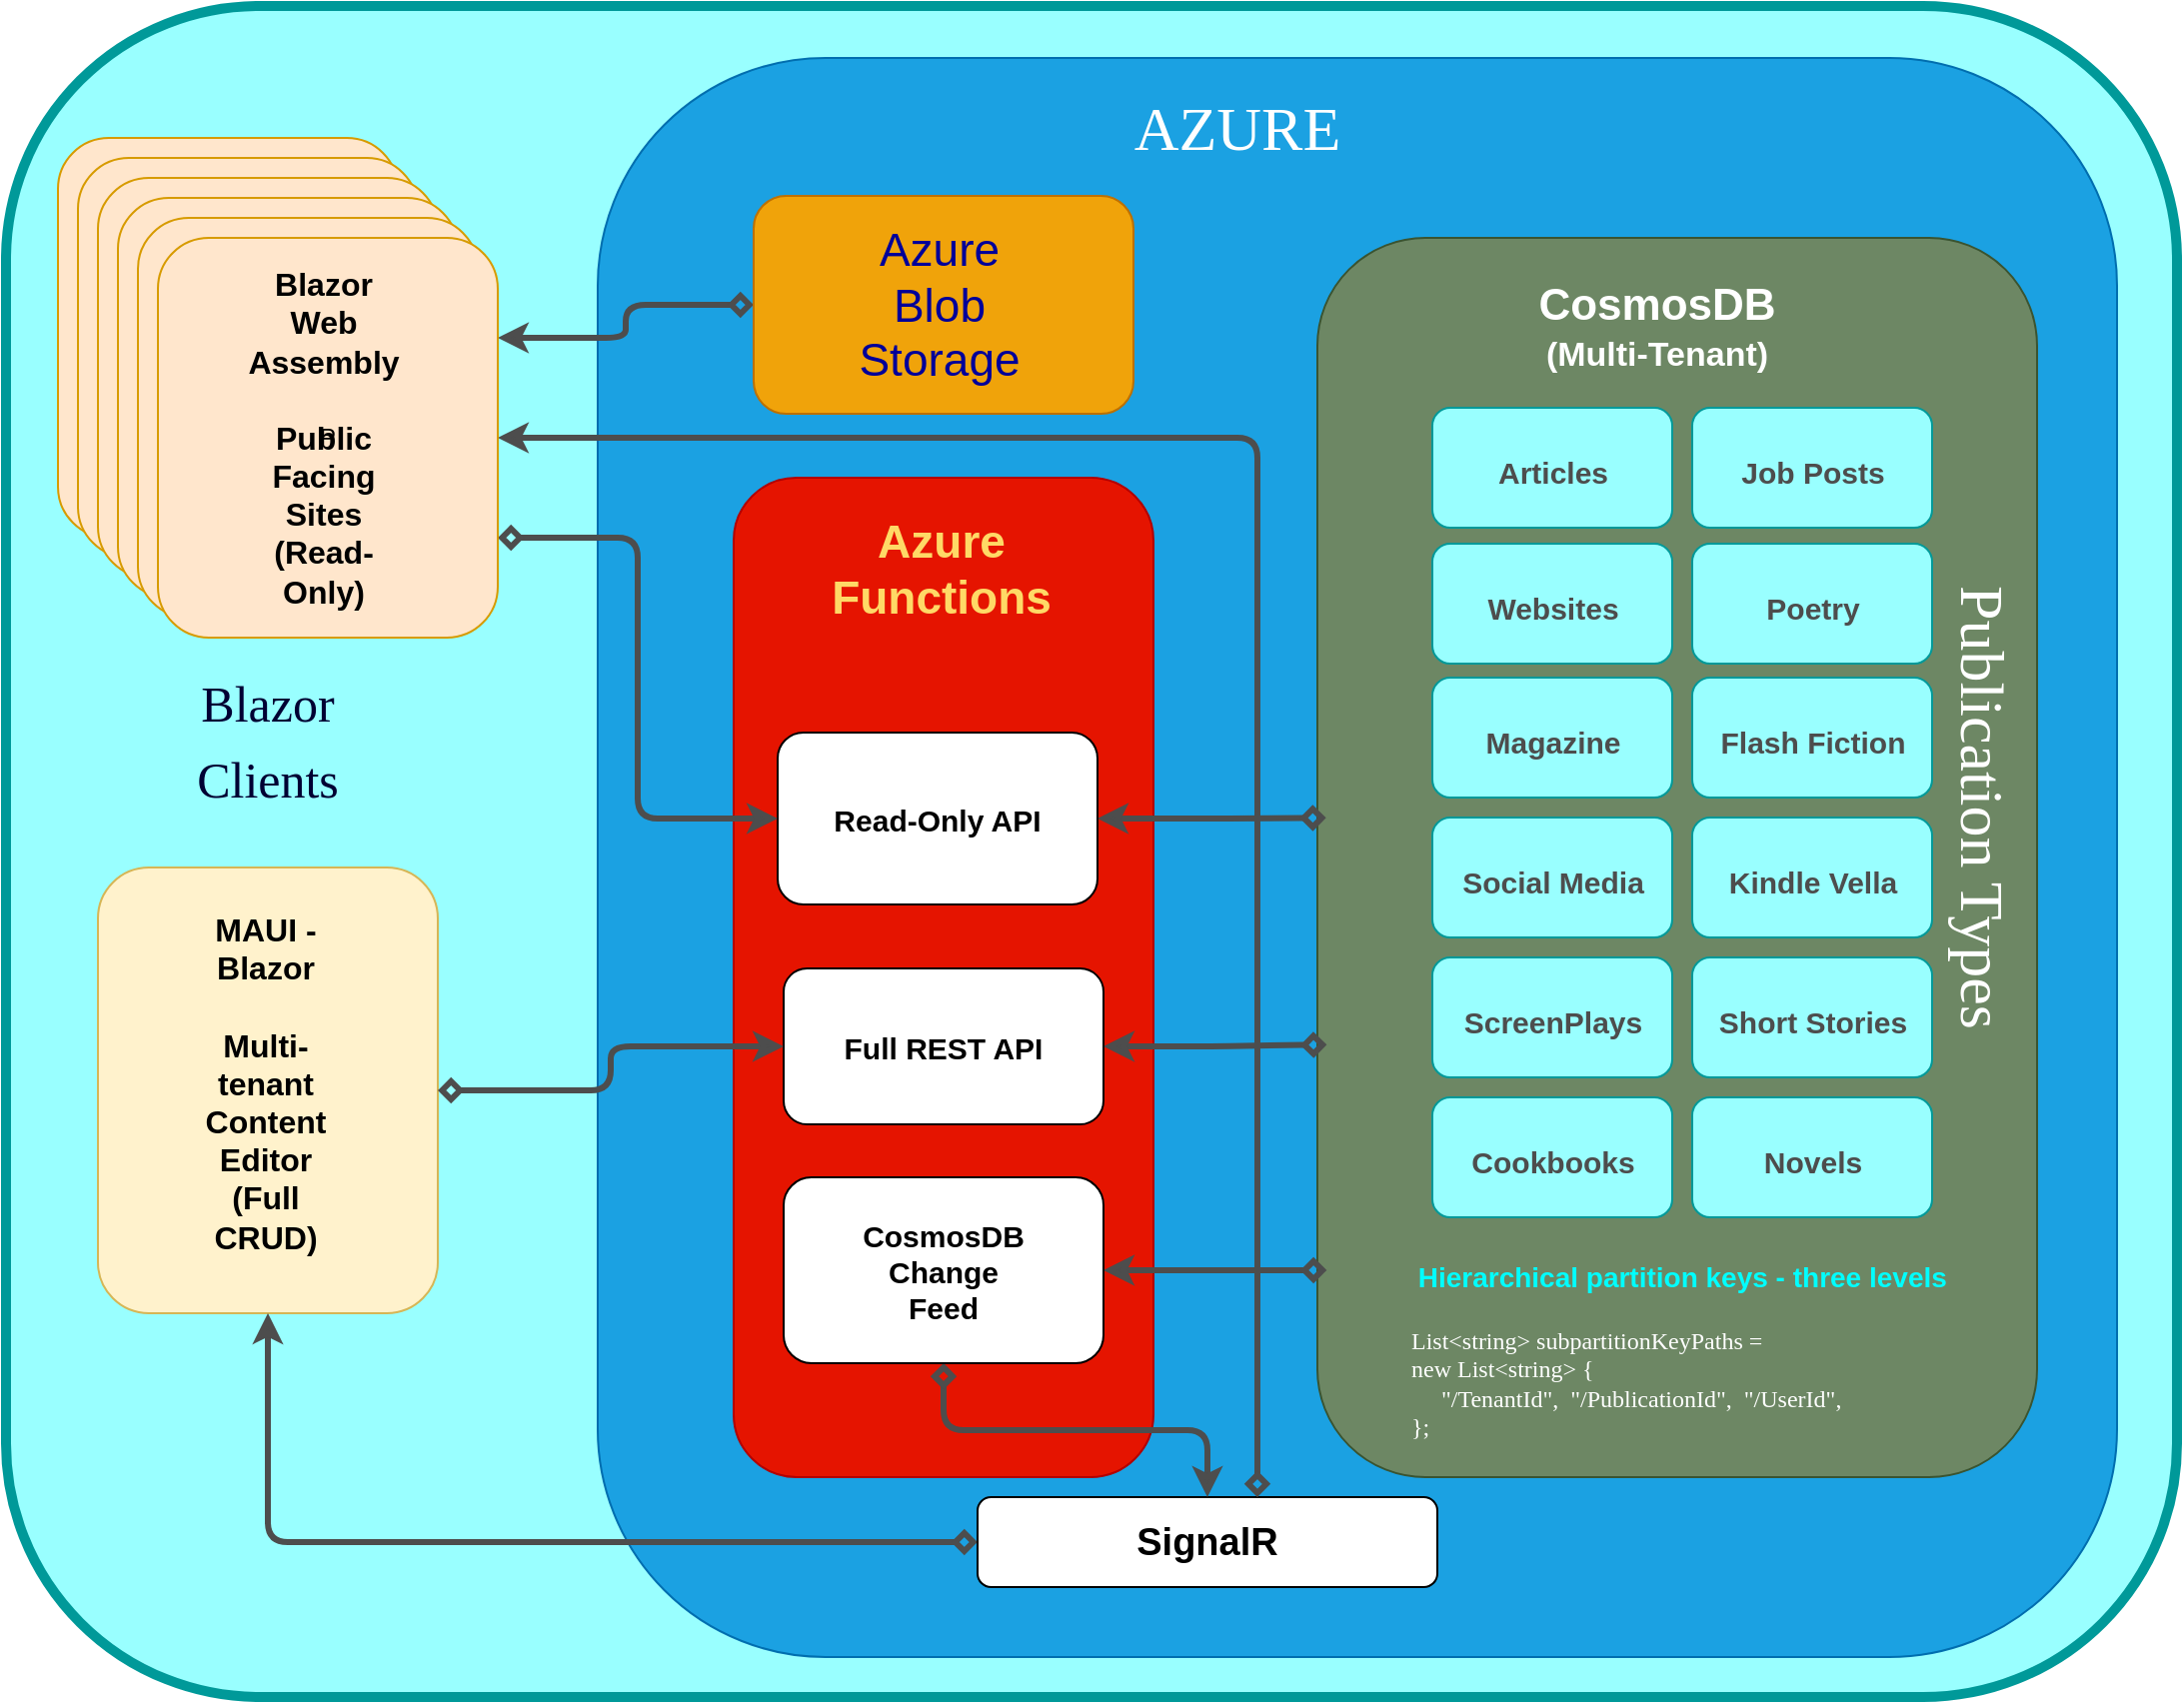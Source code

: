 <mxfile version="20.1.4" type="github">
  <diagram id="2WDbaUwblFmEULSqzccV" name="Page-1">
    <mxGraphModel dx="1697" dy="949" grid="1" gridSize="10" guides="1" tooltips="1" connect="1" arrows="1" fold="1" page="1" pageScale="1" pageWidth="1100" pageHeight="850" math="0" shadow="0">
      <root>
        <mxCell id="0" />
        <mxCell id="1" parent="0" />
        <mxCell id="p9uKidsyLBFloci6g_Ar-22" value="" style="rounded=1;whiteSpace=wrap;html=1;shadow=0;fontSize=23;fontColor=#000099;strokeColor=#009999;strokeWidth=5;fillColor=#99FFFF;" parent="1" vertex="1">
          <mxGeometry x="4" y="4" width="1086" height="846" as="geometry" />
        </mxCell>
        <mxCell id="p9uKidsyLBFloci6g_Ar-7" value="" style="rounded=1;whiteSpace=wrap;html=1;fillColor=#1ba1e2;fontColor=#ffffff;strokeColor=#006EAF;" parent="1" vertex="1">
          <mxGeometry x="300" y="30" width="760" height="800" as="geometry" />
        </mxCell>
        <mxCell id="p9uKidsyLBFloci6g_Ar-1" value="P" style="rounded=1;whiteSpace=wrap;html=1;fillColor=#ffe6cc;strokeColor=#d79b00;" parent="1" vertex="1">
          <mxGeometry x="30" y="70" width="170" height="200" as="geometry" />
        </mxCell>
        <mxCell id="p9uKidsyLBFloci6g_Ar-2" value="" style="rounded=1;whiteSpace=wrap;html=1;fillColor=#fff2cc;strokeColor=#d6b656;" parent="1" vertex="1">
          <mxGeometry x="50" y="435" width="170" height="223" as="geometry" />
        </mxCell>
        <mxCell id="p9uKidsyLBFloci6g_Ar-62" style="edgeStyle=orthogonalEdgeStyle;rounded=1;orthogonalLoop=1;jettySize=auto;html=1;entryX=1;entryY=0.25;entryDx=0;entryDy=0;fontFamily=Verdana;fontSize=31;fontColor=#FFFFFF;startArrow=diamond;startFill=0;strokeColor=#4D4D4D;strokeWidth=3;" parent="1" source="p9uKidsyLBFloci6g_Ar-3" target="p9uKidsyLBFloci6g_Ar-41" edge="1">
          <mxGeometry relative="1" as="geometry" />
        </mxCell>
        <mxCell id="p9uKidsyLBFloci6g_Ar-3" value="" style="rounded=1;whiteSpace=wrap;html=1;fillColor=#f0a30a;fontColor=#000000;strokeColor=#BD7000;" parent="1" vertex="1">
          <mxGeometry x="378" y="99" width="190" height="109" as="geometry" />
        </mxCell>
        <mxCell id="p9uKidsyLBFloci6g_Ar-4" value="" style="rounded=1;whiteSpace=wrap;html=1;fillColor=#e51400;fontColor=#ffffff;strokeColor=#B20000;" parent="1" vertex="1">
          <mxGeometry x="368" y="240" width="210" height="500" as="geometry" />
        </mxCell>
        <mxCell id="p9uKidsyLBFloci6g_Ar-59" style="edgeStyle=orthogonalEdgeStyle;rounded=1;orthogonalLoop=1;jettySize=auto;html=1;fontFamily=Verdana;fontSize=31;fontColor=#FFFFFF;startArrow=diamond;startFill=0;strokeColor=#4D4D4D;strokeWidth=3;" parent="1" source="p9uKidsyLBFloci6g_Ar-5" target="p9uKidsyLBFloci6g_Ar-2" edge="1">
          <mxGeometry relative="1" as="geometry" />
        </mxCell>
        <mxCell id="p9uKidsyLBFloci6g_Ar-5" value="&lt;font style=&quot;font-size: 19px;&quot;&gt;&lt;b&gt;SignalR&lt;/b&gt;&lt;/font&gt;" style="rounded=1;whiteSpace=wrap;html=1;" parent="1" vertex="1">
          <mxGeometry x="490" y="750" width="230" height="45" as="geometry" />
        </mxCell>
        <mxCell id="p9uKidsyLBFloci6g_Ar-6" value="" style="rounded=1;whiteSpace=wrap;html=1;fillColor=#6d8764;fontColor=#ffffff;strokeColor=#3A5431;" parent="1" vertex="1">
          <mxGeometry x="660" y="120" width="360" height="620" as="geometry" />
        </mxCell>
        <mxCell id="p9uKidsyLBFloci6g_Ar-58" style="edgeStyle=orthogonalEdgeStyle;rounded=1;orthogonalLoop=1;jettySize=auto;html=1;entryX=0.5;entryY=0;entryDx=0;entryDy=0;fontFamily=Verdana;fontSize=31;fontColor=#FFFFFF;startArrow=diamond;startFill=0;strokeColor=#4D4D4D;strokeWidth=3;" parent="1" source="p9uKidsyLBFloci6g_Ar-10" target="p9uKidsyLBFloci6g_Ar-5" edge="1">
          <mxGeometry relative="1" as="geometry" />
        </mxCell>
        <mxCell id="p9uKidsyLBFloci6g_Ar-63" style="edgeStyle=orthogonalEdgeStyle;rounded=1;orthogonalLoop=1;jettySize=auto;html=1;entryX=0.013;entryY=0.833;entryDx=0;entryDy=0;entryPerimeter=0;fontFamily=Verdana;fontSize=31;fontColor=#FFFFFF;startArrow=classic;startFill=1;endArrow=diamond;endFill=0;strokeColor=#4D4D4D;strokeWidth=3;" parent="1" source="p9uKidsyLBFloci6g_Ar-10" target="p9uKidsyLBFloci6g_Ar-6" edge="1">
          <mxGeometry relative="1" as="geometry" />
        </mxCell>
        <mxCell id="p9uKidsyLBFloci6g_Ar-10" value="&lt;font style=&quot;font-size: 15px;&quot;&gt;&lt;b&gt;CosmosDB&lt;br&gt;Change&lt;br&gt;Feed&lt;/b&gt;&lt;/font&gt;" style="rounded=1;whiteSpace=wrap;html=1;" parent="1" vertex="1">
          <mxGeometry x="393" y="590" width="160" height="93" as="geometry" />
        </mxCell>
        <mxCell id="p9uKidsyLBFloci6g_Ar-65" style="edgeStyle=orthogonalEdgeStyle;rounded=1;orthogonalLoop=1;jettySize=auto;html=1;entryX=0.012;entryY=0.468;entryDx=0;entryDy=0;entryPerimeter=0;fontFamily=Verdana;fontSize=31;fontColor=#FFFFFF;startArrow=classic;startFill=1;endArrow=diamond;endFill=0;strokeColor=#4D4D4D;strokeWidth=3;" parent="1" source="p9uKidsyLBFloci6g_Ar-11" target="p9uKidsyLBFloci6g_Ar-6" edge="1">
          <mxGeometry relative="1" as="geometry" />
        </mxCell>
        <mxCell id="p9uKidsyLBFloci6g_Ar-11" value="&lt;font style=&quot;font-size: 15px;&quot;&gt;&lt;b&gt;Read-Only API&lt;/b&gt;&lt;/font&gt;" style="rounded=1;whiteSpace=wrap;html=1;" parent="1" vertex="1">
          <mxGeometry x="390" y="367.5" width="160" height="86" as="geometry" />
        </mxCell>
        <mxCell id="p9uKidsyLBFloci6g_Ar-64" style="edgeStyle=orthogonalEdgeStyle;rounded=1;orthogonalLoop=1;jettySize=auto;html=1;exitX=1;exitY=0.5;exitDx=0;exitDy=0;entryX=0.013;entryY=0.651;entryDx=0;entryDy=0;entryPerimeter=0;fontFamily=Verdana;fontSize=31;fontColor=#FFFFFF;startArrow=classic;startFill=1;endArrow=diamond;endFill=0;strokeColor=#4D4D4D;strokeWidth=3;" parent="1" source="p9uKidsyLBFloci6g_Ar-12" target="p9uKidsyLBFloci6g_Ar-6" edge="1">
          <mxGeometry relative="1" as="geometry" />
        </mxCell>
        <mxCell id="p9uKidsyLBFloci6g_Ar-12" value="&lt;font style=&quot;font-size: 15px;&quot;&gt;&lt;b&gt;Full REST API&lt;/b&gt;&lt;/font&gt;" style="rounded=1;whiteSpace=wrap;html=1;" parent="1" vertex="1">
          <mxGeometry x="393" y="485.5" width="160" height="78" as="geometry" />
        </mxCell>
        <mxCell id="p9uKidsyLBFloci6g_Ar-16" value="&lt;div style=&quot;&quot;&gt;&lt;span style=&quot;font-size: 23px; color: rgb(255, 217, 102); background-color: initial;&quot;&gt;&lt;b&gt;Azure Functions&lt;/b&gt;&lt;/span&gt;&lt;/div&gt;" style="text;html=1;strokeColor=none;fillColor=none;align=center;verticalAlign=middle;whiteSpace=wrap;rounded=1;shadow=0;fontSize=18;fontColor=#000000;" parent="1" vertex="1">
          <mxGeometry x="432" y="271" width="80" height="30" as="geometry" />
        </mxCell>
        <mxCell id="p9uKidsyLBFloci6g_Ar-17" value="&lt;font color=&quot;#000099&quot;&gt;Azure Blob&lt;br&gt;Storage&lt;br&gt;&lt;/font&gt;" style="text;html=1;strokeColor=none;fillColor=none;align=center;verticalAlign=middle;whiteSpace=wrap;rounded=1;shadow=0;fontSize=23;fontColor=#FFD966;" parent="1" vertex="1">
          <mxGeometry x="441" y="139" width="60" height="30" as="geometry" />
        </mxCell>
        <mxCell id="p9uKidsyLBFloci6g_Ar-20" value="&lt;font style=&quot;font-size: 16px;&quot; color=&quot;#000000&quot;&gt;&lt;b&gt;MAUI -Blazor&lt;br&gt;&lt;br&gt;Multi-tenant&lt;br&gt;Content&lt;br&gt;Editor&lt;br&gt;(Full CRUD)&lt;/b&gt;&lt;br&gt;&lt;/font&gt;" style="text;html=1;strokeColor=none;fillColor=none;align=center;verticalAlign=middle;whiteSpace=wrap;rounded=1;shadow=0;" parent="1" vertex="1">
          <mxGeometry x="104" y="528" width="60" height="30" as="geometry" />
        </mxCell>
        <mxCell id="p9uKidsyLBFloci6g_Ar-23" value="&lt;font style=&quot;&quot; color=&quot;#ffffff&quot;&gt;&lt;b style=&quot;&quot;&gt;&lt;font style=&quot;font-size: 22px;&quot;&gt;CosmosDB&lt;/font&gt;&lt;br&gt;&lt;span style=&quot;font-size: 17px;&quot;&gt;(Multi-Tenant)&lt;/span&gt;&lt;br&gt;&lt;/b&gt;&lt;/font&gt;" style="text;html=1;strokeColor=none;fillColor=none;align=center;verticalAlign=middle;whiteSpace=wrap;rounded=1;shadow=0;fontSize=19;fontColor=#000099;" parent="1" vertex="1">
          <mxGeometry x="760" y="150" width="140" height="30" as="geometry" />
        </mxCell>
        <mxCell id="p9uKidsyLBFloci6g_Ar-24" value="&lt;font size=&quot;1&quot; color=&quot;#4d4d4d&quot;&gt;&lt;b style=&quot;font-size: 15px;&quot;&gt;Articles&lt;/b&gt;&lt;/font&gt;" style="rounded=1;whiteSpace=wrap;html=1;shadow=0;fontSize=23;fontColor=#FFFFFF;strokeColor=#009999;strokeWidth=1;fillColor=#99FFFF;" parent="1" vertex="1">
          <mxGeometry x="717.5" y="205" width="120" height="60" as="geometry" />
        </mxCell>
        <mxCell id="p9uKidsyLBFloci6g_Ar-25" value="&lt;font size=&quot;1&quot; color=&quot;#4d4d4d&quot;&gt;&lt;b style=&quot;font-size: 15px;&quot;&gt;Websites&lt;/b&gt;&lt;/font&gt;" style="rounded=1;whiteSpace=wrap;html=1;shadow=0;fontSize=23;fontColor=#FFFFFF;strokeColor=#009999;strokeWidth=1;fillColor=#99FFFF;" parent="1" vertex="1">
          <mxGeometry x="717.5" y="273" width="120" height="60" as="geometry" />
        </mxCell>
        <mxCell id="p9uKidsyLBFloci6g_Ar-26" value="&lt;font color=&quot;#4d4d4d&quot;&gt;&lt;span style=&quot;font-size: 15px;&quot;&gt;&lt;b&gt;Magazine&lt;/b&gt;&lt;/span&gt;&lt;/font&gt;" style="rounded=1;whiteSpace=wrap;html=1;shadow=0;fontSize=23;fontColor=#FFFFFF;strokeColor=#009999;strokeWidth=1;fillColor=#99FFFF;" parent="1" vertex="1">
          <mxGeometry x="717.5" y="340" width="120" height="60" as="geometry" />
        </mxCell>
        <mxCell id="p9uKidsyLBFloci6g_Ar-27" value="&lt;font color=&quot;#4d4d4d&quot;&gt;&lt;span style=&quot;font-size: 15px;&quot;&gt;&lt;b&gt;Social Media&lt;/b&gt;&lt;/span&gt;&lt;/font&gt;" style="rounded=1;whiteSpace=wrap;html=1;shadow=0;fontSize=23;fontColor=#FFFFFF;strokeColor=#009999;strokeWidth=1;fillColor=#99FFFF;" parent="1" vertex="1">
          <mxGeometry x="717.5" y="410" width="120" height="60" as="geometry" />
        </mxCell>
        <mxCell id="p9uKidsyLBFloci6g_Ar-28" value="&lt;font color=&quot;#4d4d4d&quot;&gt;&lt;span style=&quot;font-size: 15px;&quot;&gt;&lt;b&gt;ScreenPlays&lt;/b&gt;&lt;/span&gt;&lt;/font&gt;" style="rounded=1;whiteSpace=wrap;html=1;shadow=0;fontSize=23;fontColor=#FFFFFF;strokeColor=#009999;strokeWidth=1;fillColor=#99FFFF;" parent="1" vertex="1">
          <mxGeometry x="717.5" y="480" width="120" height="60" as="geometry" />
        </mxCell>
        <mxCell id="p9uKidsyLBFloci6g_Ar-29" value="&lt;font color=&quot;#4d4d4d&quot;&gt;&lt;span style=&quot;font-size: 15px;&quot;&gt;&lt;b&gt;Cookbooks&lt;/b&gt;&lt;/span&gt;&lt;/font&gt;" style="rounded=1;whiteSpace=wrap;html=1;shadow=0;fontSize=23;fontColor=#FFFFFF;strokeColor=#009999;strokeWidth=1;fillColor=#99FFFF;" parent="1" vertex="1">
          <mxGeometry x="717.5" y="550" width="120" height="60" as="geometry" />
        </mxCell>
        <mxCell id="p9uKidsyLBFloci6g_Ar-37" value="P" style="rounded=1;whiteSpace=wrap;html=1;fillColor=#ffe6cc;strokeColor=#d79b00;" parent="1" vertex="1">
          <mxGeometry x="40" y="80" width="170" height="200" as="geometry" />
        </mxCell>
        <mxCell id="p9uKidsyLBFloci6g_Ar-38" value="P" style="rounded=1;whiteSpace=wrap;html=1;fillColor=#ffe6cc;strokeColor=#d79b00;" parent="1" vertex="1">
          <mxGeometry x="50" y="90" width="170" height="200" as="geometry" />
        </mxCell>
        <mxCell id="p9uKidsyLBFloci6g_Ar-39" value="P" style="rounded=1;whiteSpace=wrap;html=1;fillColor=#ffe6cc;strokeColor=#d79b00;" parent="1" vertex="1">
          <mxGeometry x="60" y="100" width="170" height="200" as="geometry" />
        </mxCell>
        <mxCell id="p9uKidsyLBFloci6g_Ar-40" value="P" style="rounded=1;whiteSpace=wrap;html=1;fillColor=#ffe6cc;strokeColor=#d79b00;" parent="1" vertex="1">
          <mxGeometry x="70" y="110" width="170" height="200" as="geometry" />
        </mxCell>
        <mxCell id="p9uKidsyLBFloci6g_Ar-55" style="edgeStyle=orthogonalEdgeStyle;rounded=1;orthogonalLoop=1;jettySize=auto;html=1;exitX=1;exitY=0.75;exitDx=0;exitDy=0;entryX=0;entryY=0.5;entryDx=0;entryDy=0;fontFamily=Verdana;fontSize=12;fontColor=#FFFFFF;startArrow=diamond;startFill=0;strokeColor=#4D4D4D;strokeWidth=3;" parent="1" source="p9uKidsyLBFloci6g_Ar-41" target="p9uKidsyLBFloci6g_Ar-11" edge="1">
          <mxGeometry relative="1" as="geometry" />
        </mxCell>
        <mxCell id="p9uKidsyLBFloci6g_Ar-60" style="edgeStyle=orthogonalEdgeStyle;rounded=1;orthogonalLoop=1;jettySize=auto;html=1;fontFamily=Verdana;fontSize=31;fontColor=#FFFFFF;startArrow=classic;startFill=1;strokeColor=#4D4D4D;strokeWidth=3;endArrow=diamond;endFill=0;" parent="1" source="p9uKidsyLBFloci6g_Ar-41" target="p9uKidsyLBFloci6g_Ar-5" edge="1">
          <mxGeometry relative="1" as="geometry">
            <Array as="points">
              <mxPoint x="630" y="220" />
            </Array>
          </mxGeometry>
        </mxCell>
        <mxCell id="p9uKidsyLBFloci6g_Ar-41" value="P" style="rounded=1;whiteSpace=wrap;html=1;fillColor=#ffe6cc;strokeColor=#d79b00;" parent="1" vertex="1">
          <mxGeometry x="80" y="120" width="170" height="200" as="geometry" />
        </mxCell>
        <mxCell id="p9uKidsyLBFloci6g_Ar-13" value="&lt;font style=&quot;font-size: 16px;&quot; color=&quot;#000000&quot;&gt;&lt;b&gt;Blazor&lt;br&gt;Web&lt;br&gt;Assembly&lt;br&gt;&lt;br&gt;Public&lt;br&gt;Facing&lt;br&gt;Sites&lt;br&gt;(Read-Only)&lt;/b&gt;&lt;br&gt;&lt;/font&gt;" style="text;html=1;strokeColor=none;fillColor=none;align=center;verticalAlign=middle;whiteSpace=wrap;rounded=1;shadow=0;" parent="1" vertex="1">
          <mxGeometry x="133" y="205" width="60" height="30" as="geometry" />
        </mxCell>
        <mxCell id="p9uKidsyLBFloci6g_Ar-46" value="&lt;font color=&quot;#4d4d4d&quot;&gt;&lt;span style=&quot;font-size: 15px;&quot;&gt;&lt;b&gt;Job Posts&lt;/b&gt;&lt;/span&gt;&lt;/font&gt;" style="rounded=1;whiteSpace=wrap;html=1;shadow=0;fontSize=23;fontColor=#FFFFFF;strokeColor=#009999;strokeWidth=1;fillColor=#99FFFF;" parent="1" vertex="1">
          <mxGeometry x="847.5" y="205" width="120" height="60" as="geometry" />
        </mxCell>
        <mxCell id="p9uKidsyLBFloci6g_Ar-47" value="&lt;font color=&quot;#4d4d4d&quot;&gt;&lt;span style=&quot;font-size: 15px;&quot;&gt;&lt;b&gt;Poetry&lt;/b&gt;&lt;/span&gt;&lt;/font&gt;" style="rounded=1;whiteSpace=wrap;html=1;shadow=0;fontSize=23;fontColor=#FFFFFF;strokeColor=#009999;strokeWidth=1;fillColor=#99FFFF;" parent="1" vertex="1">
          <mxGeometry x="847.5" y="273" width="120" height="60" as="geometry" />
        </mxCell>
        <mxCell id="p9uKidsyLBFloci6g_Ar-48" value="&lt;font color=&quot;#4d4d4d&quot;&gt;&lt;span style=&quot;font-size: 15px;&quot;&gt;&lt;b&gt;Flash Fiction&lt;/b&gt;&lt;/span&gt;&lt;/font&gt;" style="rounded=1;whiteSpace=wrap;html=1;shadow=0;fontSize=23;fontColor=#FFFFFF;strokeColor=#009999;strokeWidth=1;fillColor=#99FFFF;" parent="1" vertex="1">
          <mxGeometry x="847.5" y="340" width="120" height="60" as="geometry" />
        </mxCell>
        <mxCell id="p9uKidsyLBFloci6g_Ar-49" value="&lt;font color=&quot;#4d4d4d&quot;&gt;&lt;span style=&quot;font-size: 15px;&quot;&gt;&lt;b&gt;Kindle Vella&lt;/b&gt;&lt;/span&gt;&lt;/font&gt;" style="rounded=1;whiteSpace=wrap;html=1;shadow=0;fontSize=23;fontColor=#FFFFFF;strokeColor=#009999;strokeWidth=1;fillColor=#99FFFF;" parent="1" vertex="1">
          <mxGeometry x="847.5" y="410" width="120" height="60" as="geometry" />
        </mxCell>
        <mxCell id="p9uKidsyLBFloci6g_Ar-50" value="&lt;font color=&quot;#4d4d4d&quot;&gt;&lt;span style=&quot;font-size: 15px;&quot;&gt;&lt;b&gt;Short Stories&lt;/b&gt;&lt;/span&gt;&lt;/font&gt;" style="rounded=1;whiteSpace=wrap;html=1;shadow=0;fontSize=23;fontColor=#FFFFFF;strokeColor=#009999;strokeWidth=1;fillColor=#99FFFF;" parent="1" vertex="1">
          <mxGeometry x="847.5" y="480" width="120" height="60" as="geometry" />
        </mxCell>
        <mxCell id="p9uKidsyLBFloci6g_Ar-51" value="&lt;font color=&quot;#4d4d4d&quot;&gt;&lt;span style=&quot;font-size: 15px;&quot;&gt;&lt;b&gt;Novels&lt;/b&gt;&lt;/span&gt;&lt;/font&gt;" style="rounded=1;whiteSpace=wrap;html=1;shadow=0;fontSize=23;fontColor=#FFFFFF;strokeColor=#009999;strokeWidth=1;fillColor=#99FFFF;" parent="1" vertex="1">
          <mxGeometry x="847.5" y="550" width="120" height="60" as="geometry" />
        </mxCell>
        <mxCell id="p9uKidsyLBFloci6g_Ar-52" value="&lt;div style=&quot;font-size: 12px;&quot;&gt;&lt;font style=&quot;font-size: 12px;&quot;&gt;&lt;font color=&quot;#ffffff&quot;&gt;&amp;nbsp;&lt;/font&gt;&lt;b style=&quot;&quot;&gt;&lt;font style=&quot;font-size: 14px;&quot; color=&quot;#00ffff&quot;&gt;Hierarchical partition keys - three levels&lt;/font&gt;&lt;/b&gt;&lt;/font&gt;&lt;/div&gt;" style="text;html=1;strokeColor=none;fillColor=none;align=left;verticalAlign=middle;whiteSpace=wrap;rounded=1;shadow=0;fontSize=22;fontColor=#4D4D4D;" parent="1" vertex="1">
          <mxGeometry x="705" y="625" width="290" height="30" as="geometry" />
        </mxCell>
        <mxCell id="p9uKidsyLBFloci6g_Ar-53" value="&lt;div style=&quot;&quot;&gt;&lt;font face=&quot;Verdana&quot; color=&quot;#ffffff&quot; style=&quot;font-size: 12px;&quot;&gt;List&amp;lt;string&amp;gt; subpartitionKeyPaths =&amp;nbsp;&lt;/font&gt;&lt;/div&gt;&lt;div style=&quot;&quot;&gt;&lt;font face=&quot;Verdana&quot; color=&quot;#ffffff&quot; style=&quot;font-size: 12px;&quot;&gt;&lt;span style=&quot;&quot;&gt; &lt;/span&gt;new List&amp;lt;string&amp;gt; {&amp;nbsp;&lt;/font&gt;&lt;/div&gt;&lt;div style=&quot;&quot;&gt;&lt;font face=&quot;Verdana&quot; color=&quot;#ffffff&quot; style=&quot;font-size: 12px;&quot;&gt;&amp;nbsp; &amp;nbsp;&amp;nbsp;&lt;span style=&quot;&quot;&gt; &lt;/span&gt;&lt;span style=&quot;&quot;&gt; &lt;/span&gt;&quot;/TenantId&quot;,&amp;nbsp;&lt;span style=&quot;background-color: initial;&quot;&gt;&amp;nbsp;&quot;/PublicationId&quot;,&amp;nbsp;&amp;nbsp;&lt;/span&gt;&lt;span style=&quot;background-color: initial;&quot;&gt;&quot;/UserId&quot;,&lt;/span&gt;&lt;/font&gt;&lt;/div&gt;&lt;div style=&quot;&quot;&gt;&lt;font face=&quot;Verdana&quot; color=&quot;#ffffff&quot; style=&quot;font-size: 12px;&quot;&gt;};&lt;/font&gt;&lt;/div&gt;" style="text;html=1;strokeColor=none;fillColor=none;align=left;verticalAlign=middle;whiteSpace=wrap;rounded=1;shadow=0;fontFamily=Times New Roman;fontSize=12;fontColor=#FFFF00;" parent="1" vertex="1">
          <mxGeometry x="705" y="678" width="275" height="30" as="geometry" />
        </mxCell>
        <mxCell id="p9uKidsyLBFloci6g_Ar-56" value="&lt;font style=&quot;font-size: 31px;&quot;&gt;AZURE&lt;/font&gt;" style="text;html=1;strokeColor=none;fillColor=none;align=center;verticalAlign=middle;whiteSpace=wrap;rounded=1;shadow=0;fontFamily=Verdana;fontSize=12;fontColor=#FFFFFF;" parent="1" vertex="1">
          <mxGeometry x="590" y="50" width="60" height="30" as="geometry" />
        </mxCell>
        <mxCell id="p9uKidsyLBFloci6g_Ar-66" value="Publication Types" style="text;html=1;strokeColor=none;fillColor=none;align=center;verticalAlign=middle;whiteSpace=wrap;rounded=1;shadow=0;fontFamily=Verdana;fontSize=31;fontColor=#FFFFFF;rotation=90;flipH=0;flipV=0;" parent="1" vertex="1">
          <mxGeometry x="793" y="390" width="400" height="30" as="geometry" />
        </mxCell>
        <mxCell id="p9uKidsyLBFloci6g_Ar-67" value="&lt;font style=&quot;font-size: 25px;&quot; color=&quot;#000033&quot;&gt;Blazor Clients&lt;/font&gt;" style="text;html=1;strokeColor=none;fillColor=none;align=center;verticalAlign=middle;whiteSpace=wrap;rounded=0;shadow=0;fontFamily=Verdana;fontSize=31;fontColor=#FFFFFF;" parent="1" vertex="1">
          <mxGeometry x="105" y="355" width="60" height="30" as="geometry" />
        </mxCell>
        <mxCell id="p9uKidsyLBFloci6g_Ar-57" style="edgeStyle=orthogonalEdgeStyle;rounded=1;orthogonalLoop=1;jettySize=auto;html=1;fontFamily=Verdana;fontSize=31;fontColor=#FFFFFF;startArrow=diamond;startFill=0;strokeColor=#4D4D4D;strokeWidth=3;" parent="1" source="p9uKidsyLBFloci6g_Ar-2" target="p9uKidsyLBFloci6g_Ar-12" edge="1">
          <mxGeometry relative="1" as="geometry" />
        </mxCell>
      </root>
    </mxGraphModel>
  </diagram>
</mxfile>
